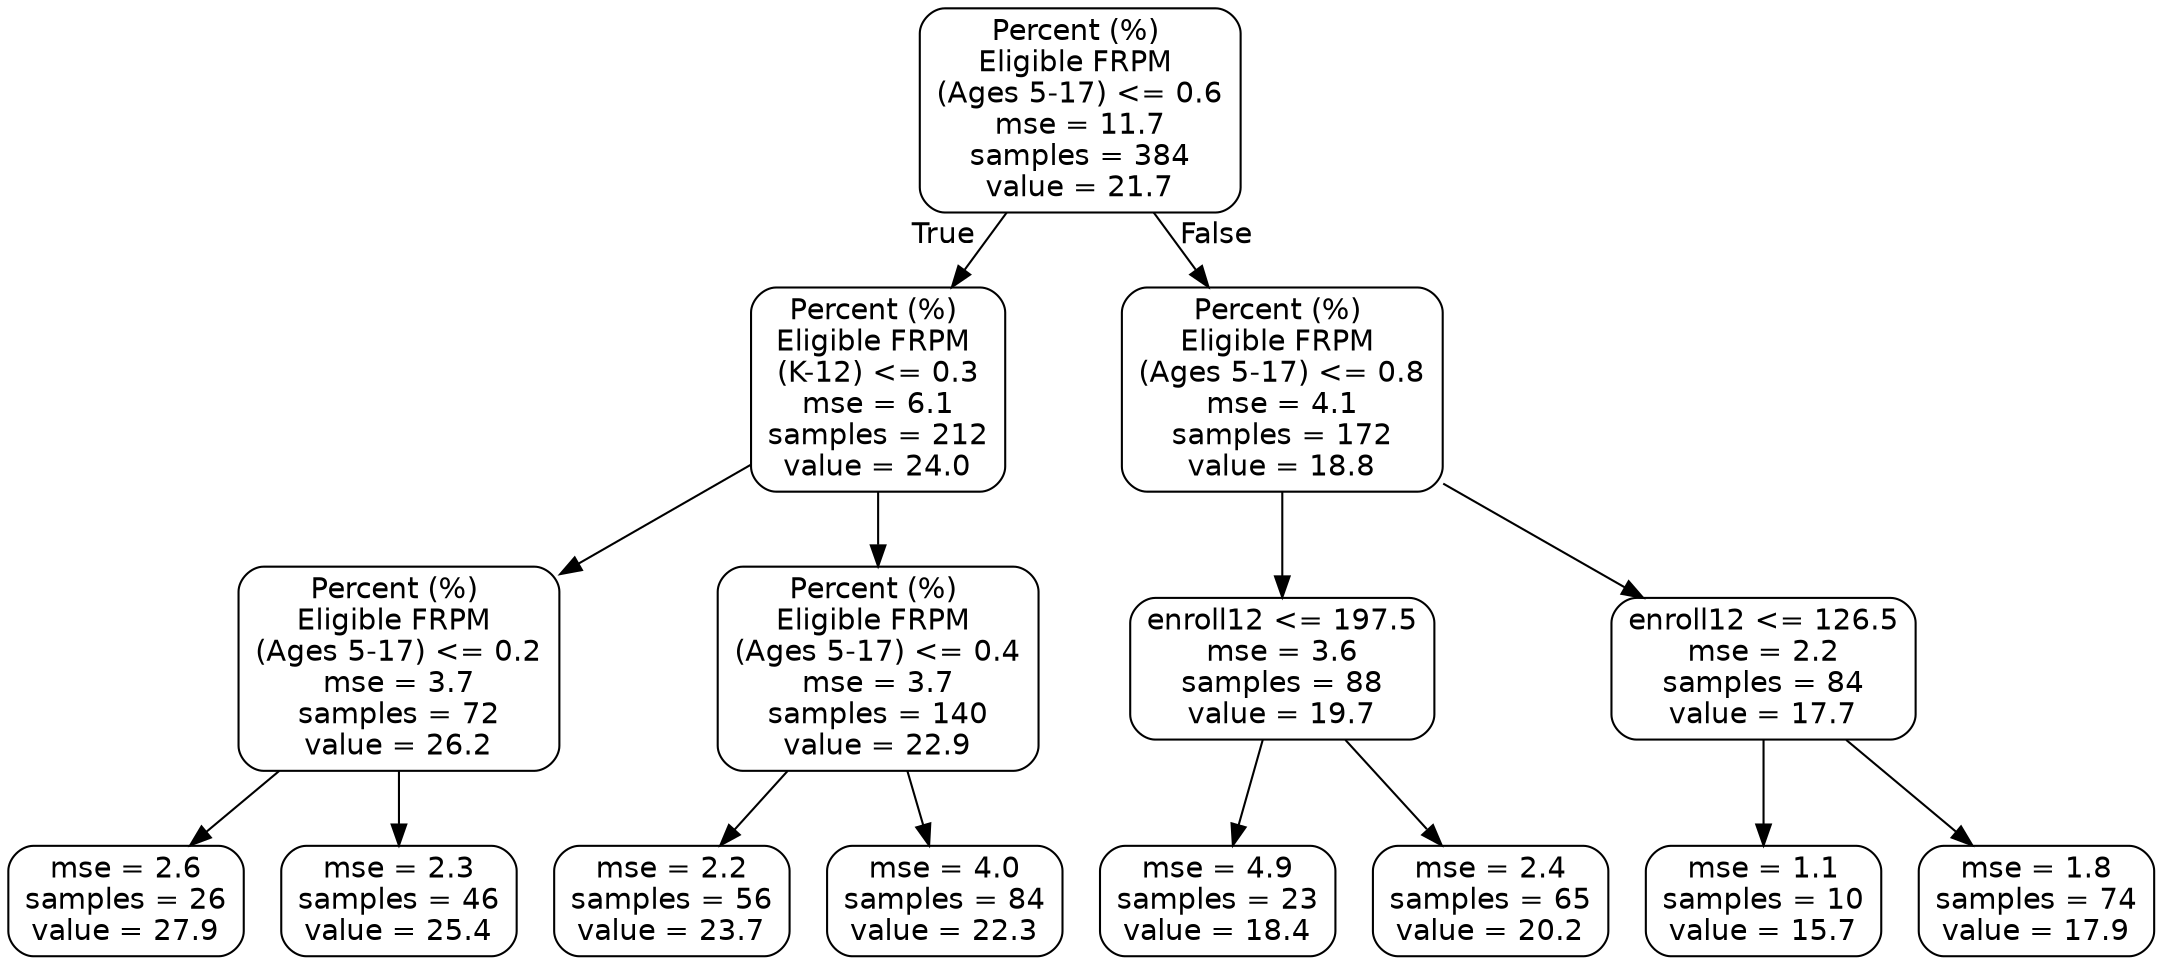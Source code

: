 digraph Tree {
node [shape=box, style="rounded", color="black", fontname=helvetica] ;
edge [fontname=helvetica] ;
0 [label="Percent (%) 
Eligible FRPM 
(Ages 5-17) <= 0.6\nmse = 11.7\nsamples = 384\nvalue = 21.7"] ;
1 [label="Percent (%) 
Eligible FRPM 
(K-12) <= 0.3\nmse = 6.1\nsamples = 212\nvalue = 24.0"] ;
0 -> 1 [labeldistance=2.5, labelangle=45, headlabel="True"] ;
2 [label="Percent (%) 
Eligible FRPM 
(Ages 5-17) <= 0.2\nmse = 3.7\nsamples = 72\nvalue = 26.2"] ;
1 -> 2 ;
3 [label="mse = 2.6\nsamples = 26\nvalue = 27.9"] ;
2 -> 3 ;
4 [label="mse = 2.3\nsamples = 46\nvalue = 25.4"] ;
2 -> 4 ;
5 [label="Percent (%) 
Eligible FRPM 
(Ages 5-17) <= 0.4\nmse = 3.7\nsamples = 140\nvalue = 22.9"] ;
1 -> 5 ;
6 [label="mse = 2.2\nsamples = 56\nvalue = 23.7"] ;
5 -> 6 ;
7 [label="mse = 4.0\nsamples = 84\nvalue = 22.3"] ;
5 -> 7 ;
8 [label="Percent (%) 
Eligible FRPM 
(Ages 5-17) <= 0.8\nmse = 4.1\nsamples = 172\nvalue = 18.8"] ;
0 -> 8 [labeldistance=2.5, labelangle=-45, headlabel="False"] ;
9 [label="enroll12 <= 197.5\nmse = 3.6\nsamples = 88\nvalue = 19.7"] ;
8 -> 9 ;
10 [label="mse = 4.9\nsamples = 23\nvalue = 18.4"] ;
9 -> 10 ;
11 [label="mse = 2.4\nsamples = 65\nvalue = 20.2"] ;
9 -> 11 ;
12 [label="enroll12 <= 126.5\nmse = 2.2\nsamples = 84\nvalue = 17.7"] ;
8 -> 12 ;
13 [label="mse = 1.1\nsamples = 10\nvalue = 15.7"] ;
12 -> 13 ;
14 [label="mse = 1.8\nsamples = 74\nvalue = 17.9"] ;
12 -> 14 ;
}